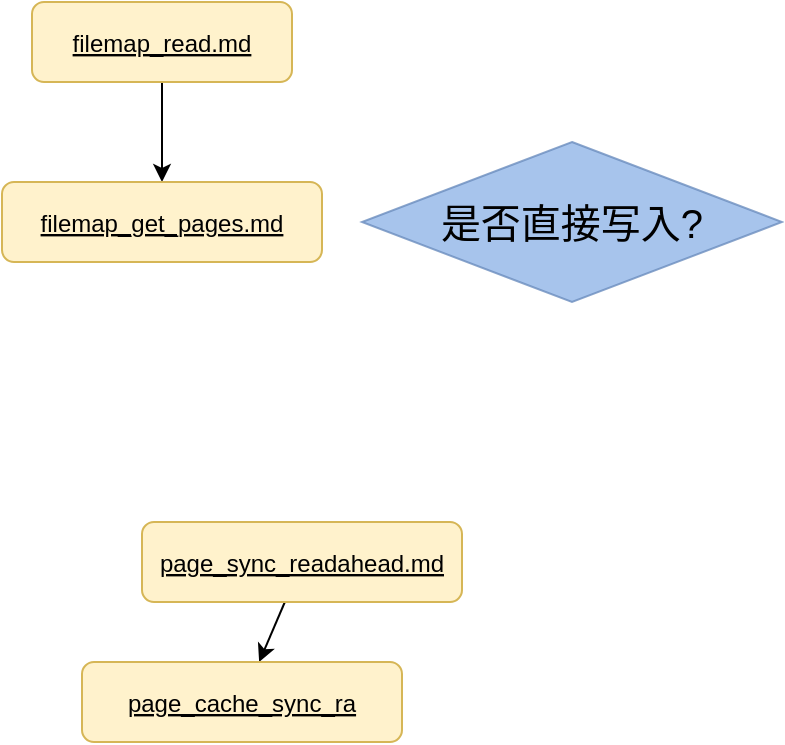 <mxfile>
    <diagram id="8N77lmUbWsxuMwzMKlVs" name="Page-1">
        <mxGraphModel dx="182" dy="481" grid="1" gridSize="10" guides="1" tooltips="1" connect="1" arrows="1" fold="1" page="1" pageScale="1" pageWidth="850" pageHeight="1100" math="0" shadow="0">
            <root>
                <mxCell id="0"/>
                <mxCell id="1" parent="0"/>
                <mxCell id="7" value="" style="edgeStyle=none;html=1;" parent="1" source="5" target="6" edge="1">
                    <mxGeometry relative="1" as="geometry"/>
                </mxCell>
                <UserObject label="filemap_read.md" link="https://github.com/sigmanature/learn_os_note/blob/main/6.13.1%E5%86%85%E6%A0%B8%E6%96%87%E6%A1%A3%E6%B3%A8%E9%87%8A/mm/filemap.c/filemap_read.md" id="5">
                    <mxCell style="fontStyle=4;rounded=1;overflow=hidden;spacing=10;fillColor=#fff2cc;strokeColor=#d6b656;" parent="1" vertex="1">
                        <mxGeometry x="165" y="130" width="130" height="40" as="geometry"/>
                    </mxCell>
                </UserObject>
                <UserObject label="filemap_get_pages.md" link="https://github.com/sigmanature/learn_os_note/blob/main/6.13.1%E5%86%85%E6%A0%B8%E6%96%87%E6%A1%A3%E6%B3%A8%E9%87%8A/mm/filemap.c/filemap_get_pages.md" id="6">
                    <mxCell style="fontStyle=4;rounded=1;overflow=hidden;spacing=10;fillColor=#fff2cc;strokeColor=#d6b656;" parent="1" vertex="1">
                        <mxGeometry x="150" y="220" width="160" height="40" as="geometry"/>
                    </mxCell>
                </UserObject>
                <mxCell id="12" value="" style="edgeStyle=none;html=1;" parent="1" source="8" target="11" edge="1">
                    <mxGeometry relative="1" as="geometry"/>
                </mxCell>
                <UserObject label="page_sync_readahead.md" link="https://github.com/sigmanature/learn_os_note/blob/main/6.13.1%E5%86%85%E6%A0%B8%E6%96%87%E6%A1%A3%E6%B3%A8%E9%87%8A/include/linux/pagemap.h/page_cache_sync_readahead.md" id="8">
                    <mxCell style="fontStyle=4;rounded=1;overflow=hidden;spacing=10;fillColor=#fff2cc;strokeColor=#d6b656;" parent="1" vertex="1">
                        <mxGeometry x="220" y="390" width="160" height="40" as="geometry"/>
                    </mxCell>
                </UserObject>
                <UserObject label="page_cache_sync_ra" link="https://github.com/sigmanature/learn_os_note/blob/main/6.13.1%E5%86%85%E6%A0%B8%E6%96%87%E6%A1%A3%E6%B3%A8%E9%87%8A/mm/readahead.c/readahead_funcs.md" id="11">
                    <mxCell style="fontStyle=4;rounded=1;overflow=hidden;spacing=10;fillColor=#fff2cc;strokeColor=#d6b656;" parent="1" vertex="1">
                        <mxGeometry x="190" y="460" width="160" height="40" as="geometry"/>
                    </mxCell>
                </UserObject>
                <mxCell id="17" value="&lt;font style=&quot;font-size: 20px;&quot;&gt;是否直接写入?&lt;/font&gt;" style="rhombus;whiteSpace=wrap;html=1;fillColor=light-dark(#92b6e8, #1d293b);strokeColor=#6c8ebf;opacity=80;" parent="1" vertex="1">
                    <mxGeometry x="330" y="200" width="210" height="80" as="geometry"/>
                </mxCell>
            </root>
        </mxGraphModel>
    </diagram>
</mxfile>